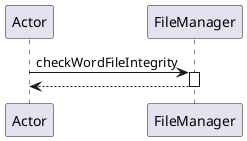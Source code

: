 @startuml
participant Actor
Actor -> FileManager: checkWordFileIntegrity
activate FileManager

return
@enduml
